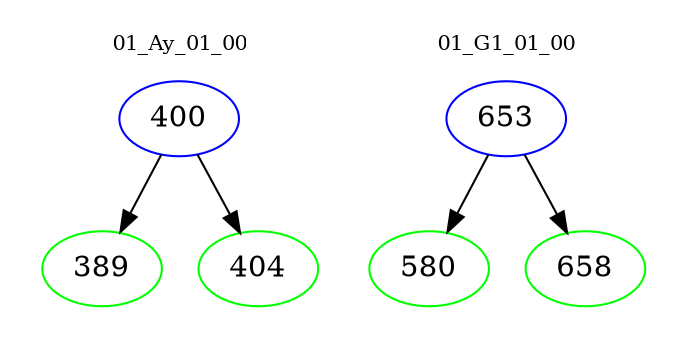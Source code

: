 digraph{
subgraph cluster_0 {
color = white
label = "01_Ay_01_00";
fontsize=10;
T0_400 [label="400", color="blue"]
T0_400 -> T0_389 [color="black"]
T0_389 [label="389", color="green"]
T0_400 -> T0_404 [color="black"]
T0_404 [label="404", color="green"]
}
subgraph cluster_1 {
color = white
label = "01_G1_01_00";
fontsize=10;
T1_653 [label="653", color="blue"]
T1_653 -> T1_580 [color="black"]
T1_580 [label="580", color="green"]
T1_653 -> T1_658 [color="black"]
T1_658 [label="658", color="green"]
}
}
